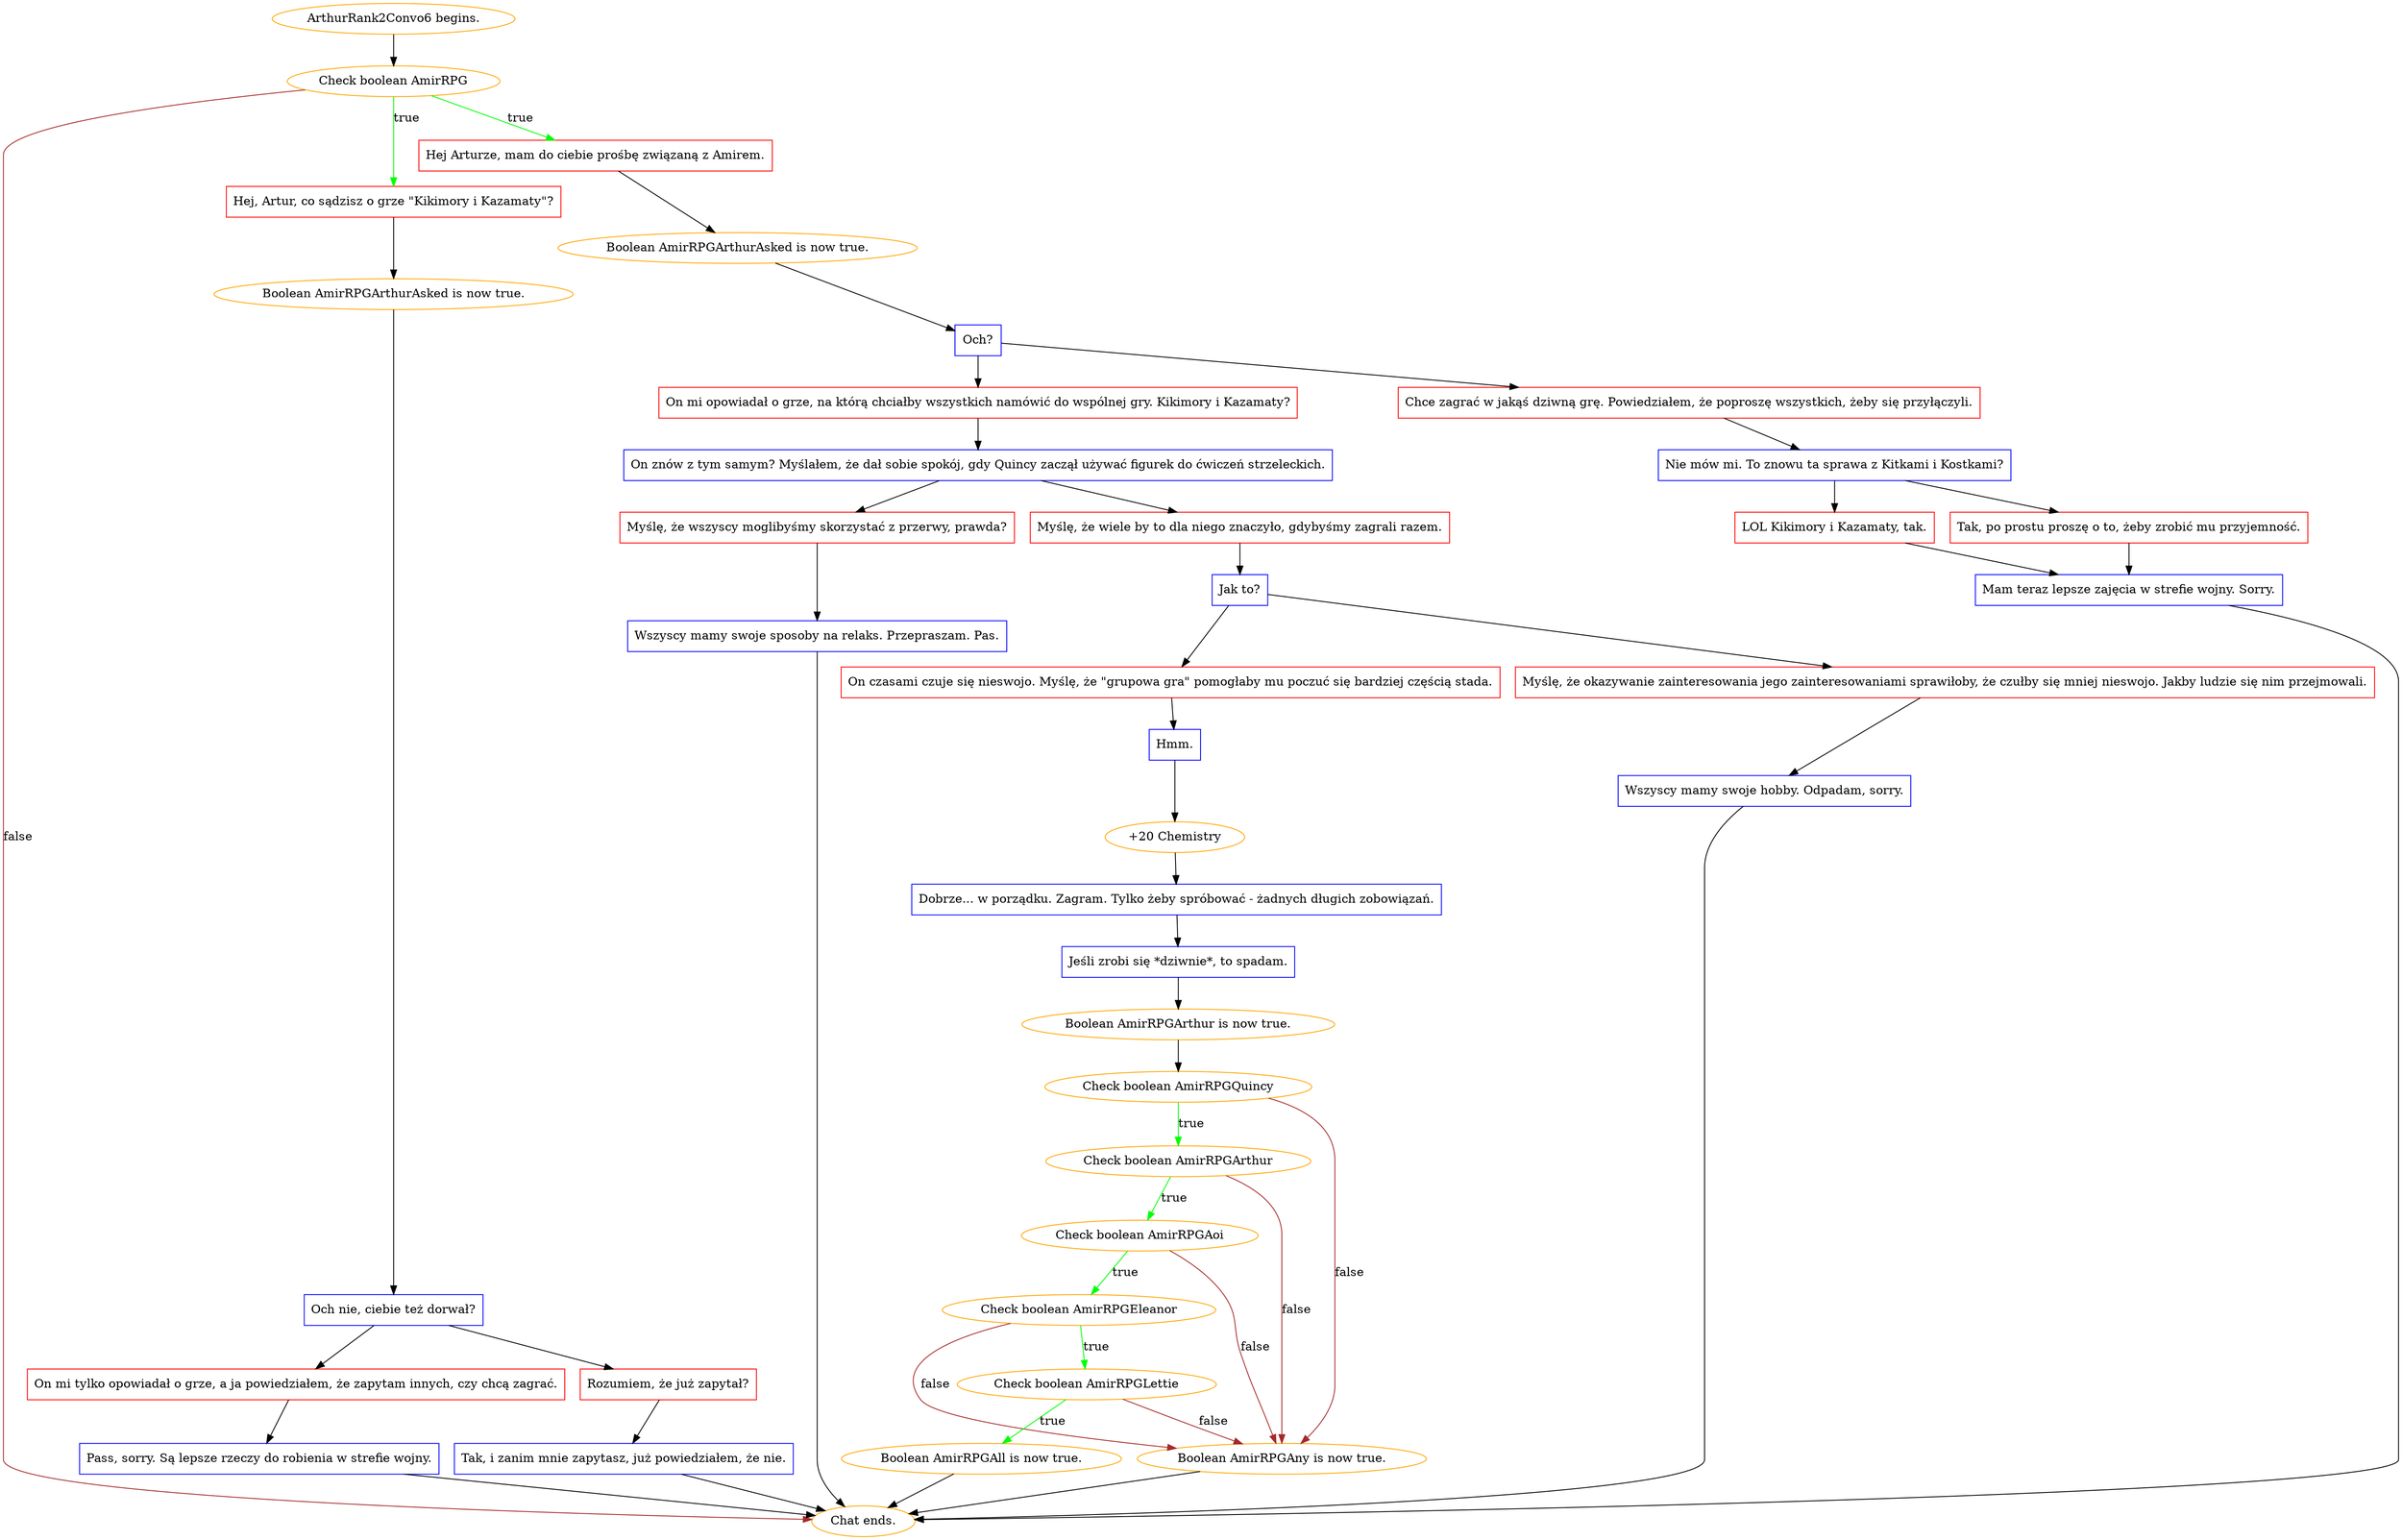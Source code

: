 digraph {
	"ArthurRank2Convo6 begins." [color=orange];
		"ArthurRank2Convo6 begins." -> j1855590608;
	j1855590608 [label="Check boolean AmirRPG",color=orange];
		j1855590608 -> j4207974547 [label=true,color=green];
		j1855590608 -> j3376652808 [label=true,color=green];
		j1855590608 -> "Chat ends." [label=false,color=brown];
	j4207974547 [label="Hej, Artur, co sądzisz o grze \"Kikimory i Kazamaty\"?",shape=box,color=red];
		j4207974547 -> j538279382;
	j3376652808 [label="Hej Arturze, mam do ciebie prośbę związaną z Amirem.",shape=box,color=red];
		j3376652808 -> j3921709537;
	"Chat ends." [color=orange];
	j538279382 [label="Boolean AmirRPGArthurAsked is now true.",color=orange];
		j538279382 -> j141558733;
	j3921709537 [label="Boolean AmirRPGArthurAsked is now true.",color=orange];
		j3921709537 -> j196070605;
	j141558733 [label="Och nie, ciebie też dorwał?",shape=box,color=blue];
		j141558733 -> j3052216580;
		j141558733 -> j2139815090;
	j196070605 [label="Och?",shape=box,color=blue];
		j196070605 -> j3894995977;
		j196070605 -> j4161119961;
	j3052216580 [label="Rozumiem, że już zapytał?",shape=box,color=red];
		j3052216580 -> j2023318997;
	j2139815090 [label="On mi tylko opowiadał o grze, a ja powiedziałem, że zapytam innych, czy chcą zagrać.",shape=box,color=red];
		j2139815090 -> j3265319774;
	j3894995977 [label="On mi opowiadał o grze, na którą chciałby wszystkich namówić do wspólnej gry. Kikimory i Kazamaty?",shape=box,color=red];
		j3894995977 -> j3886455251;
	j4161119961 [label="Chce zagrać w jakąś dziwną grę. Powiedziałem, że poproszę wszystkich, żeby się przyłączyli.",shape=box,color=red];
		j4161119961 -> j514335052;
	j2023318997 [label="Tak, i zanim mnie zapytasz, już powiedziałem, że nie.",shape=box,color=blue];
		j2023318997 -> "Chat ends.";
	j3265319774 [label="Pass, sorry. Są lepsze rzeczy do robienia w strefie wojny.",shape=box,color=blue];
		j3265319774 -> "Chat ends.";
	j3886455251 [label="On znów z tym samym? Myślałem, że dał sobie spokój, gdy Quincy zaczął używać figurek do ćwiczeń strzeleckich.",shape=box,color=blue];
		j3886455251 -> j3067575044;
		j3886455251 -> j4103701252;
	j514335052 [label="Nie mów mi. To znowu ta sprawa z Kitkami i Kostkami?",shape=box,color=blue];
		j514335052 -> j1028529279;
		j514335052 -> j1411276561;
	j3067575044 [label="Myślę, że wszyscy moglibyśmy skorzystać z przerwy, prawda?",shape=box,color=red];
		j3067575044 -> j2579511429;
	j4103701252 [label="Myślę, że wiele by to dla niego znaczyło, gdybyśmy zagrali razem.",shape=box,color=red];
		j4103701252 -> j4150463756;
	j1028529279 [label="LOL Kikimory i Kazamaty, tak.",shape=box,color=red];
		j1028529279 -> j3509516823;
	j1411276561 [label="Tak, po prostu proszę o to, żeby zrobić mu przyjemność.",shape=box,color=red];
		j1411276561 -> j3509516823;
	j2579511429 [label="Wszyscy mamy swoje sposoby na relaks. Przepraszam. Pas.",shape=box,color=blue];
		j2579511429 -> "Chat ends.";
	j4150463756 [label="Jak to?",shape=box,color=blue];
		j4150463756 -> j1446797984;
		j4150463756 -> j1912958400;
	j3509516823 [label="Mam teraz lepsze zajęcia w strefie wojny. Sorry.",shape=box,color=blue];
		j3509516823 -> "Chat ends.";
	j1446797984 [label="On czasami czuje się nieswojo. Myślę, że \"grupowa gra\" pomogłaby mu poczuć się bardziej częścią stada.",shape=box,color=red];
		j1446797984 -> j381493677;
	j1912958400 [label="Myślę, że okazywanie zainteresowania jego zainteresowaniami sprawiłoby, że czułby się mniej nieswojo. Jakby ludzie się nim przejmowali.",shape=box,color=red];
		j1912958400 -> j3723938754;
	j381493677 [label="Hmm.",shape=box,color=blue];
		j381493677 -> j672993427;
	j3723938754 [label="Wszyscy mamy swoje hobby. Odpadam, sorry.",shape=box,color=blue];
		j3723938754 -> "Chat ends.";
	j672993427 [label="+20 Chemistry",color=orange];
		j672993427 -> j2960285692;
	j2960285692 [label="Dobrze... w porządku. Zagram. Tylko żeby spróbować - żadnych długich zobowiązań.",shape=box,color=blue];
		j2960285692 -> j1342618882;
	j1342618882 [label="Jeśli zrobi się *dziwnie*, to spadam.",shape=box,color=blue];
		j1342618882 -> j2752900129;
	j2752900129 [label="Boolean AmirRPGArthur is now true.",color=orange];
		j2752900129 -> j2587658351;
	j2587658351 [label="Check boolean AmirRPGQuincy",color=orange];
		j2587658351 -> j4272770091 [label=true,color=green];
		j2587658351 -> j1992773596 [label=false,color=brown];
	j4272770091 [label="Check boolean AmirRPGArthur",color=orange];
		j4272770091 -> j36500747 [label=true,color=green];
		j4272770091 -> j1992773596 [label=false,color=brown];
	j1992773596 [label="Boolean AmirRPGAny is now true.",color=orange];
		j1992773596 -> "Chat ends.";
	j36500747 [label="Check boolean AmirRPGAoi",color=orange];
		j36500747 -> j1856519486 [label=true,color=green];
		j36500747 -> j1992773596 [label=false,color=brown];
	j1856519486 [label="Check boolean AmirRPGEleanor",color=orange];
		j1856519486 -> j3730204203 [label=true,color=green];
		j1856519486 -> j1992773596 [label=false,color=brown];
	j3730204203 [label="Check boolean AmirRPGLettie",color=orange];
		j3730204203 -> j2677000302 [label=true,color=green];
		j3730204203 -> j1992773596 [label=false,color=brown];
	j2677000302 [label="Boolean AmirRPGAll is now true.",color=orange];
		j2677000302 -> "Chat ends.";
}